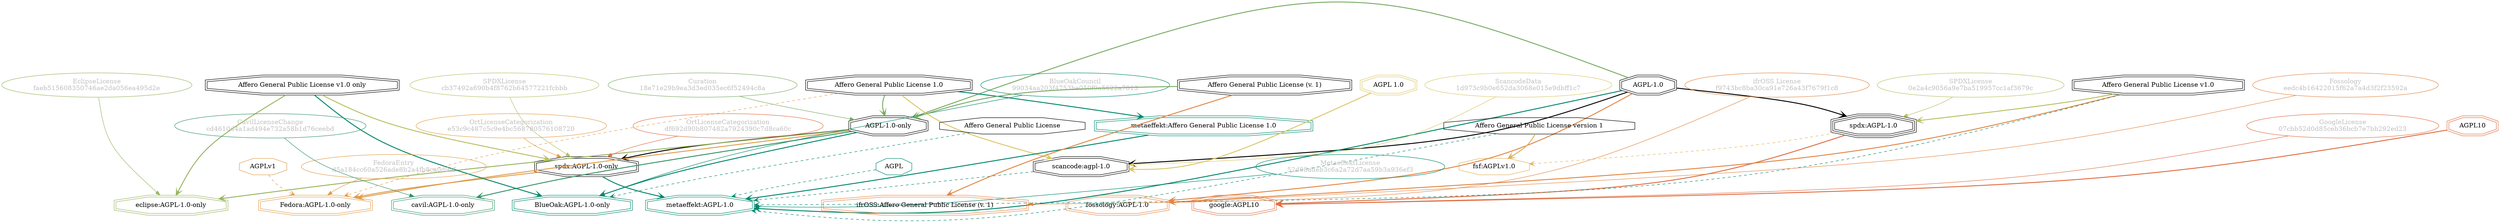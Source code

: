 strict digraph {
    node [shape=box];
    graph [splines=curved];
    67 [label="SPDXLicense\ncb37492a690b4f8762b64577221fcbbb"
       ,fontcolor=gray
       ,color="#b8bf62"
       ,fillcolor="beige;1"
       ,shape=ellipse];
    68 [label="spdx:AGPL-1.0-only"
       ,shape=doubleoctagon];
    69 [label="AGPL-1.0-only"
       ,shape=doubleoctagon];
    70 [label="Affero General Public License v1.0 only"
       ,shape=doubleoctagon];
    79 [label="SPDXLicense\n0e2a4c9056a9e7ba519957cc1af3679c"
       ,fontcolor=gray
       ,color="#b8bf62"
       ,fillcolor="beige;1"
       ,shape=ellipse];
    80 [label="spdx:AGPL-1.0"
       ,shape=tripleoctagon];
    81 [label="AGPL-1.0"
       ,shape=doubleoctagon];
    82 [label="Affero General Public License v1.0"
       ,shape=doubleoctagon];
    5369 [label="GoogleLicense\n07cbb52d0d85ceb36bcb7e7bb292ed23"
         ,fontcolor=gray
         ,color="#e06f45"
         ,fillcolor="beige;1"
         ,shape=ellipse];
    5370 [label="google:AGPL10"
         ,color="#e06f45"
         ,shape=doubleoctagon];
    5371 [label=AGPL10
         ,color="#e06f45"
         ,shape=doubleoctagon];
    5802 [label="FedoraEntry\nd5a184cc60a526ade8b2a4fb8ca0d9af"
         ,fontcolor=gray
         ,color="#e09d4b"
         ,fillcolor="beige;1"
         ,shape=ellipse];
    5803 [label="Fedora:AGPL-1.0-only"
         ,color="#e09d4b"
         ,shape=doubleoctagon];
    5804 [label="Affero General Public License 1.0"
         ,shape=doubleoctagon];
    5805 [label=AGPLv1
         ,color="#e09d4b"
         ,shape=octagon];
    9260 [label="BlueOakCouncil\n99034aa203f4753be050f9a5622a7013"
         ,fontcolor=gray
         ,color="#00876c"
         ,fillcolor="beige;1"
         ,shape=ellipse];
    9261 [label="BlueOak:AGPL-1.0-only"
         ,color="#00876c"
         ,shape=doubleoctagon];
    9262 [label="Affero General Public License"
         ,shape=octagon];
    10005 [label="fsf:AGPLv1.0"
          ,color="#deb256"
          ,shape=octagon];
    10007 [label="Affero General Public License version 1"
          ,shape=octagon];
    11460 [label="ScancodeData\n1d973c9b0e652da3068e015e9dbff1c7"
          ,fontcolor=gray
          ,color="#dac767"
          ,fillcolor="beige;1"
          ,shape=ellipse];
    11461 [label="scancode:agpl-1.0"
          ,shape=doubleoctagon];
    11462 [label="AGPL 1.0"
          ,color="#dac767"
          ,shape=doubleoctagon];
    25987 [label="Fossology\needc4b16422015f62a7a4d3f2f23592a"
          ,fontcolor=gray
          ,color="#e18745"
          ,fillcolor="beige;1"
          ,shape=ellipse];
    25988 [label="fossology:AGPL-1.0"
          ,color="#e18745"
          ,shape=doubleoctagon];
    28468 [label="OrtLicenseCategorization\ndf692d90b807482a7924390c7d8ca60c"
          ,fontcolor=gray
          ,color="#e06f45"
          ,fillcolor="beige;1"
          ,shape=ellipse];
    35337 [label="OrtLicenseCategorization\ne53c9c487c5c9e4bc568780576108720"
          ,fontcolor=gray
          ,color="#e09d4b"
          ,fillcolor="beige;1"
          ,shape=ellipse];
    36328 [label="CavilLicenseChange\ncd4610d4a1ad494e732a58b1d76ceebd"
          ,fontcolor=gray
          ,color="#379469"
          ,fillcolor="beige;1"
          ,shape=ellipse];
    36329 [label="cavil:AGPL-1.0-only"
          ,color="#379469"
          ,shape=doubleoctagon];
    38879 [label="MetaeffektLicense\n52d08adeb3c6a2a72d7aa59b3a936ef3"
          ,fontcolor=gray
          ,color="#00876c"
          ,fillcolor="beige;1"
          ,shape=ellipse];
    38880 [label="metaeffekt:AGPL-1.0"
          ,color="#00876c"
          ,shape=doubleoctagon];
    38881 [label="metaeffekt:Affero General Public License 1.0"
          ,color="#00876c"
          ,shape=doubleoctagon];
    38882 [label=AGPL
          ,color="#00876c"
          ,shape=octagon];
    54342 [label="EclipseLicense\nfaeb515608350746ae2da056ea495d2e"
          ,fontcolor=gray
          ,color="#98b561"
          ,fillcolor="beige;1"
          ,shape=ellipse];
    54343 [label="eclipse:AGPL-1.0-only"
          ,color="#98b561"
          ,shape=doubleoctagon];
    54752 [label="ifrOSS License\nf9743bc8ba30ca91e726a43f7679f1c8"
          ,fontcolor=gray
          ,color="#e18745"
          ,fillcolor="beige;1"
          ,shape=ellipse];
    54753 [label="ifrOSS:Affero General Public License (v. 1)"
          ,color="#e18745"
          ,shape=doubleoctagon];
    54754 [label="Affero General Public License (v. 1)"
          ,shape=doubleoctagon];
    55997 [label="Curation\n18e71e29b9ea3d3ed035ec6f52494c8a"
          ,fontcolor=gray
          ,color="#78ab63"
          ,fillcolor="beige;1"
          ,shape=ellipse];
    67 -> 68 [weight=0.5
             ,color="#b8bf62"];
    68 -> 5803 [style=bold
               ,arrowhead=vee
               ,weight=0.7
               ,color="#e09d4b"];
    68 -> 38880 [style=bold
                ,arrowhead=vee
                ,weight=0.7
                ,color="#00876c"];
    69 -> 68 [style=bold
             ,arrowhead=vee
             ,weight=0.7];
    69 -> 5803 [style=bold
               ,arrowhead=vee
               ,weight=0.7
               ,color="#e09d4b"];
    69 -> 9261 [style=bold
               ,arrowhead=vee
               ,weight=0.7
               ,color="#00876c"];
    69 -> 36329 [style=bold
                ,arrowhead=vee
                ,weight=0.7
                ,color="#379469"];
    69 -> 36329 [style=bold
                ,arrowhead=vee
                ,weight=0.7
                ,color="#379469"];
    69 -> 54343 [style=bold
                ,arrowhead=vee
                ,weight=0.7
                ,color="#98b561"];
    70 -> 68 [style=bold
             ,arrowhead=vee
             ,weight=0.7
             ,color="#b8bf62"];
    70 -> 9261 [style=bold
               ,arrowhead=vee
               ,weight=0.7
               ,color="#00876c"];
    70 -> 54343 [style=bold
                ,arrowhead=vee
                ,weight=0.7
                ,color="#98b561"];
    79 -> 80 [weight=0.5
             ,color="#b8bf62"];
    80 -> 5370 [style=bold
               ,arrowhead=vee
               ,weight=0.7
               ,color="#e06f45"];
    80 -> 10005 [style=dashed
                ,arrowhead=vee
                ,weight=0.5
                ,color="#deb256"];
    81 -> 69 [style=bold
             ,arrowhead=vee
             ,weight=0.7
             ,color="#78ab63"];
    81 -> 80 [style=bold
             ,arrowhead=vee
             ,weight=0.7];
    81 -> 11461 [style=bold
                ,arrowhead=vee
                ,weight=0.7];
    81 -> 25988 [style=bold
                ,arrowhead=vee
                ,weight=0.7
                ,color="#e18745"];
    81 -> 38880 [style=bold
                ,arrowhead=vee
                ,weight=0.7
                ,color="#00876c"];
    81 -> 38880 [style=bold
                ,arrowhead=vee
                ,weight=0.7
                ,color="#00876c"];
    82 -> 80 [style=bold
             ,arrowhead=vee
             ,weight=0.7
             ,color="#b8bf62"];
    82 -> 25988 [style=bold
                ,arrowhead=vee
                ,weight=0.7
                ,color="#e18745"];
    82 -> 38880 [style=dashed
                ,arrowhead=vee
                ,weight=0.5
                ,color="#00876c"];
    5369 -> 5370 [weight=0.5
                 ,color="#e06f45"];
    5371 -> 5370 [style=bold
                 ,arrowhead=vee
                 ,weight=0.7
                 ,color="#e06f45"];
    5802 -> 5803 [weight=0.5
                 ,color="#e09d4b"];
    5804 -> 69 [style=bold
               ,arrowhead=vee
               ,weight=0.7
               ,color="#78ab63"];
    5804 -> 5803 [style=dashed
                 ,arrowhead=vee
                 ,weight=0.5
                 ,color="#e09d4b"];
    5804 -> 11461 [style=bold
                  ,arrowhead=vee
                  ,weight=0.7
                  ,color="#dac767"];
    5804 -> 38881 [style=bold
                  ,arrowhead=vee
                  ,weight=0.7
                  ,color="#00876c"];
    5805 -> 5803 [style=dashed
                 ,arrowhead=vee
                 ,weight=0.5
                 ,color="#e09d4b"];
    9260 -> 9261 [weight=0.5
                 ,color="#00876c"];
    9262 -> 9261 [style=dashed
                 ,arrowhead=vee
                 ,weight=0.5
                 ,color="#00876c"];
    10007 -> 10005 [style=bold
                   ,arrowhead=vee
                   ,weight=0.7
                   ,color="#deb256"];
    10007 -> 38880 [style=dashed
                   ,arrowhead=vee
                   ,weight=0.5
                   ,color="#00876c"];
    11460 -> 11461 [weight=0.5
                   ,color="#dac767"];
    11461 -> 38880 [style=dashed
                   ,arrowhead=vee
                   ,weight=0.5
                   ,color="#00876c"];
    11462 -> 11461 [style=bold
                   ,arrowhead=vee
                   ,weight=0.7
                   ,color="#dac767"];
    25987 -> 25988 [weight=0.5
                   ,color="#e18745"];
    28468 -> 68 [weight=0.5
                ,color="#e06f45"];
    35337 -> 68 [weight=0.5
                ,color="#e09d4b"];
    36328 -> 36329 [weight=0.5
                   ,color="#379469"];
    38879 -> 38880 [weight=0.5
                   ,color="#00876c"];
    38881 -> 38880 [style=bold
                   ,arrowhead=vee
                   ,weight=0.7
                   ,color="#00876c"];
    38882 -> 38880 [style=dashed
                   ,arrowhead=vee
                   ,weight=0.5
                   ,color="#00876c"];
    54342 -> 54343 [weight=0.5
                   ,color="#98b561"];
    54752 -> 54753 [weight=0.5
                   ,color="#e18745"];
    54754 -> 69 [style=bold
                ,arrowhead=vee
                ,weight=0.7
                ,color="#78ab63"];
    54754 -> 54753 [style=bold
                   ,arrowhead=vee
                   ,weight=0.7
                   ,color="#e18745"];
    54754 -> 54753 [style=bold
                   ,arrowhead=vee
                   ,weight=0.7
                   ,color="#e18745"];
    55997 -> 69 [weight=0.5
                ,color="#78ab63"];
}
